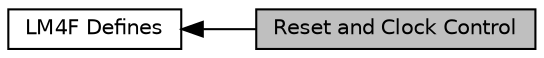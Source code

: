 digraph "Reset and Clock Control"
{
  edge [fontname="Helvetica",fontsize="10",labelfontname="Helvetica",labelfontsize="10"];
  node [fontname="Helvetica",fontsize="10",shape=record];
  rankdir=LR;
  Node0 [label="Reset and Clock Control",height=0.2,width=0.4,color="black", fillcolor="grey75", style="filled", fontcolor="black"];
  Node1 [label="LM4F Defines",height=0.2,width=0.4,color="black", fillcolor="white", style="filled",URL="$group__LM4Fxx__defines.html",tooltip="Defined Constants and Types for the LM4F series. "];
  Node1->Node0 [shape=plaintext, dir="back", style="solid"];
}
